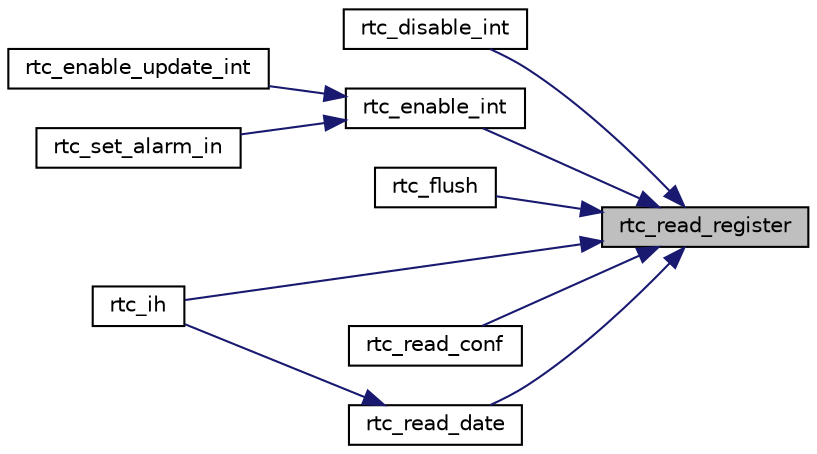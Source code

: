 digraph "rtc_read_register"
{
 // LATEX_PDF_SIZE
  edge [fontname="Helvetica",fontsize="10",labelfontname="Helvetica",labelfontsize="10"];
  node [fontname="Helvetica",fontsize="10",shape=record];
  rankdir="RL";
  Node1 [label="rtc_read_register",height=0.2,width=0.4,color="black", fillcolor="grey75", style="filled", fontcolor="black",tooltip="Reads data from a RTC register."];
  Node1 -> Node2 [dir="back",color="midnightblue",fontsize="10",style="solid",fontname="Helvetica"];
  Node2 [label="rtc_disable_int",height=0.2,width=0.4,color="black", fillcolor="white", style="filled",URL="$group__rtc.html#gad0e26524911e8ec8710cd8364fcd924a",tooltip="Disables a type of interrupt."];
  Node1 -> Node3 [dir="back",color="midnightblue",fontsize="10",style="solid",fontname="Helvetica"];
  Node3 [label="rtc_enable_int",height=0.2,width=0.4,color="black", fillcolor="white", style="filled",URL="$group__rtc.html#ga2780c6d57b30b6d1804927a1d5c1dd1b",tooltip="Enables a type of interrupt with the given configuration."];
  Node3 -> Node4 [dir="back",color="midnightblue",fontsize="10",style="solid",fontname="Helvetica"];
  Node4 [label="rtc_enable_update_int",height=0.2,width=0.4,color="black", fillcolor="white", style="filled",URL="$group__rtc.html#gaeb3c7fbcf89e53d83750885ed7ac59a3",tooltip="Enables RTC update interrupts."];
  Node3 -> Node5 [dir="back",color="midnightblue",fontsize="10",style="solid",fontname="Helvetica"];
  Node5 [label="rtc_set_alarm_in",height=0.2,width=0.4,color="black", fillcolor="white", style="filled",URL="$group__rtc.html#ga49dc9bc6e37a97deaf7ee0dc0f9110e1",tooltip="Sets an alarm with remaining time to alarm from now."];
  Node1 -> Node6 [dir="back",color="midnightblue",fontsize="10",style="solid",fontname="Helvetica"];
  Node6 [label="rtc_flush",height=0.2,width=0.4,color="black", fillcolor="white", style="filled",URL="$group__rtc.html#gaf8d4c8749623ec7f09620089216ec75e",tooltip="Flushes RTC older interrupt notifications by reading the register C."];
  Node1 -> Node7 [dir="back",color="midnightblue",fontsize="10",style="solid",fontname="Helvetica"];
  Node7 [label="rtc_ih",height=0.2,width=0.4,color="black", fillcolor="white", style="filled",URL="$group__rtc.html#ga75dad42881d64cf07cf1bdc2979a7056",tooltip="RTC interrupt handler."];
  Node1 -> Node8 [dir="back",color="midnightblue",fontsize="10",style="solid",fontname="Helvetica"];
  Node8 [label="rtc_read_conf",height=0.2,width=0.4,color="black", fillcolor="white", style="filled",URL="$group__rtc.html#ga1b33c2156c2ebefbe73d2ceeb7314fea",tooltip="Prints the content of RTC registers A, B, C and D."];
  Node1 -> Node9 [dir="back",color="midnightblue",fontsize="10",style="solid",fontname="Helvetica"];
  Node9 [label="rtc_read_date",height=0.2,width=0.4,color="black", fillcolor="white", style="filled",URL="$group__rtc.html#ga4c1a7a6487a05aec45012e5298134758",tooltip="Reads the current date from the RTC and stores it inside the rtc module."];
  Node9 -> Node7 [dir="back",color="midnightblue",fontsize="10",style="solid",fontname="Helvetica"];
}
